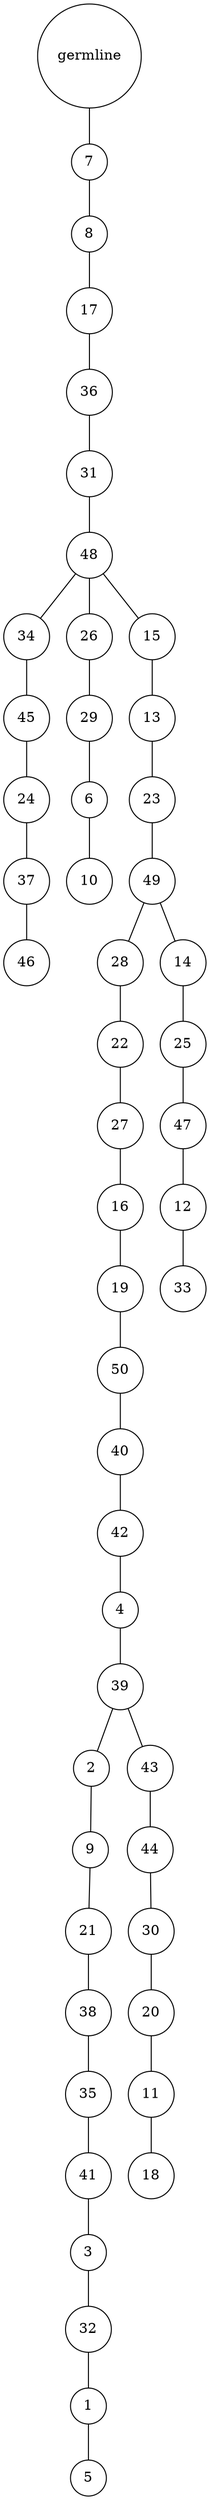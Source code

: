 graph {
	rankdir=UD;
	splines=line;
	node [shape=circle]
	"0x7f719e967bb0" [label="germline"];
	"0x7f719e967be0" [label="7"];
	"0x7f719e967bb0" -- "0x7f719e967be0" ;
	"0x7f719e967c10" [label="8"];
	"0x7f719e967be0" -- "0x7f719e967c10" ;
	"0x7f719e967c40" [label="17"];
	"0x7f719e967c10" -- "0x7f719e967c40" ;
	"0x7f719e967c70" [label="36"];
	"0x7f719e967c40" -- "0x7f719e967c70" ;
	"0x7f719e967ca0" [label="31"];
	"0x7f719e967c70" -- "0x7f719e967ca0" ;
	"0x7f719e967cd0" [label="48"];
	"0x7f719e967ca0" -- "0x7f719e967cd0" ;
	"0x7f719e967d00" [label="34"];
	"0x7f719e967cd0" -- "0x7f719e967d00" ;
	"0x7f719e967d30" [label="45"];
	"0x7f719e967d00" -- "0x7f719e967d30" ;
	"0x7f719e967d60" [label="24"];
	"0x7f719e967d30" -- "0x7f719e967d60" ;
	"0x7f719e967d90" [label="37"];
	"0x7f719e967d60" -- "0x7f719e967d90" ;
	"0x7f719e967dc0" [label="46"];
	"0x7f719e967d90" -- "0x7f719e967dc0" ;
	"0x7f719e967df0" [label="26"];
	"0x7f719e967cd0" -- "0x7f719e967df0" ;
	"0x7f719e967e20" [label="29"];
	"0x7f719e967df0" -- "0x7f719e967e20" ;
	"0x7f719e967e50" [label="6"];
	"0x7f719e967e20" -- "0x7f719e967e50" ;
	"0x7f719e967e80" [label="10"];
	"0x7f719e967e50" -- "0x7f719e967e80" ;
	"0x7f719e967eb0" [label="15"];
	"0x7f719e967cd0" -- "0x7f719e967eb0" ;
	"0x7f719e967ee0" [label="13"];
	"0x7f719e967eb0" -- "0x7f719e967ee0" ;
	"0x7f719e967f10" [label="23"];
	"0x7f719e967ee0" -- "0x7f719e967f10" ;
	"0x7f719e967f40" [label="49"];
	"0x7f719e967f10" -- "0x7f719e967f40" ;
	"0x7f719e967f70" [label="28"];
	"0x7f719e967f40" -- "0x7f719e967f70" ;
	"0x7f719e967fa0" [label="22"];
	"0x7f719e967f70" -- "0x7f719e967fa0" ;
	"0x7f719e967fd0" [label="27"];
	"0x7f719e967fa0" -- "0x7f719e967fd0" ;
	"0x7f719e8f6040" [label="16"];
	"0x7f719e967fd0" -- "0x7f719e8f6040" ;
	"0x7f719e8f6070" [label="19"];
	"0x7f719e8f6040" -- "0x7f719e8f6070" ;
	"0x7f719e8f60a0" [label="50"];
	"0x7f719e8f6070" -- "0x7f719e8f60a0" ;
	"0x7f719e8f60d0" [label="40"];
	"0x7f719e8f60a0" -- "0x7f719e8f60d0" ;
	"0x7f719e8f6100" [label="42"];
	"0x7f719e8f60d0" -- "0x7f719e8f6100" ;
	"0x7f719e8f6130" [label="4"];
	"0x7f719e8f6100" -- "0x7f719e8f6130" ;
	"0x7f719e8f6160" [label="39"];
	"0x7f719e8f6130" -- "0x7f719e8f6160" ;
	"0x7f719e8f6190" [label="2"];
	"0x7f719e8f6160" -- "0x7f719e8f6190" ;
	"0x7f719e8f61c0" [label="9"];
	"0x7f719e8f6190" -- "0x7f719e8f61c0" ;
	"0x7f719e8f61f0" [label="21"];
	"0x7f719e8f61c0" -- "0x7f719e8f61f0" ;
	"0x7f719e8f6220" [label="38"];
	"0x7f719e8f61f0" -- "0x7f719e8f6220" ;
	"0x7f719e8f6250" [label="35"];
	"0x7f719e8f6220" -- "0x7f719e8f6250" ;
	"0x7f719e8f6280" [label="41"];
	"0x7f719e8f6250" -- "0x7f719e8f6280" ;
	"0x7f719e8f62b0" [label="3"];
	"0x7f719e8f6280" -- "0x7f719e8f62b0" ;
	"0x7f719e8f62e0" [label="32"];
	"0x7f719e8f62b0" -- "0x7f719e8f62e0" ;
	"0x7f719e8f6310" [label="1"];
	"0x7f719e8f62e0" -- "0x7f719e8f6310" ;
	"0x7f719e8f6340" [label="5"];
	"0x7f719e8f6310" -- "0x7f719e8f6340" ;
	"0x7f719e8f6370" [label="43"];
	"0x7f719e8f6160" -- "0x7f719e8f6370" ;
	"0x7f719e8f63a0" [label="44"];
	"0x7f719e8f6370" -- "0x7f719e8f63a0" ;
	"0x7f719e8f63d0" [label="30"];
	"0x7f719e8f63a0" -- "0x7f719e8f63d0" ;
	"0x7f719e8f6400" [label="20"];
	"0x7f719e8f63d0" -- "0x7f719e8f6400" ;
	"0x7f719e8f6430" [label="11"];
	"0x7f719e8f6400" -- "0x7f719e8f6430" ;
	"0x7f719e8f6460" [label="18"];
	"0x7f719e8f6430" -- "0x7f719e8f6460" ;
	"0x7f719e8f6490" [label="14"];
	"0x7f719e967f40" -- "0x7f719e8f6490" ;
	"0x7f719e8f64c0" [label="25"];
	"0x7f719e8f6490" -- "0x7f719e8f64c0" ;
	"0x7f719e8f64f0" [label="47"];
	"0x7f719e8f64c0" -- "0x7f719e8f64f0" ;
	"0x7f719e8f6520" [label="12"];
	"0x7f719e8f64f0" -- "0x7f719e8f6520" ;
	"0x7f719e8f6550" [label="33"];
	"0x7f719e8f6520" -- "0x7f719e8f6550" ;
}
